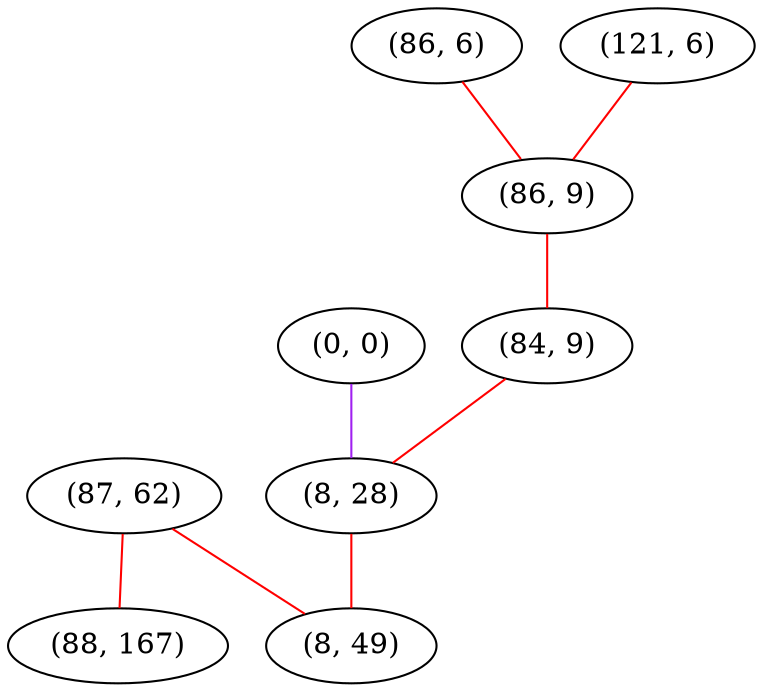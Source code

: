 graph "" {
"(87, 62)";
"(0, 0)";
"(88, 167)";
"(86, 6)";
"(121, 6)";
"(86, 9)";
"(84, 9)";
"(8, 28)";
"(8, 49)";
"(87, 62)" -- "(8, 49)"  [color=red, key=0, weight=1];
"(87, 62)" -- "(88, 167)"  [color=red, key=0, weight=1];
"(0, 0)" -- "(8, 28)"  [color=purple, key=0, weight=4];
"(86, 6)" -- "(86, 9)"  [color=red, key=0, weight=1];
"(121, 6)" -- "(86, 9)"  [color=red, key=0, weight=1];
"(86, 9)" -- "(84, 9)"  [color=red, key=0, weight=1];
"(84, 9)" -- "(8, 28)"  [color=red, key=0, weight=1];
"(8, 28)" -- "(8, 49)"  [color=red, key=0, weight=1];
}
